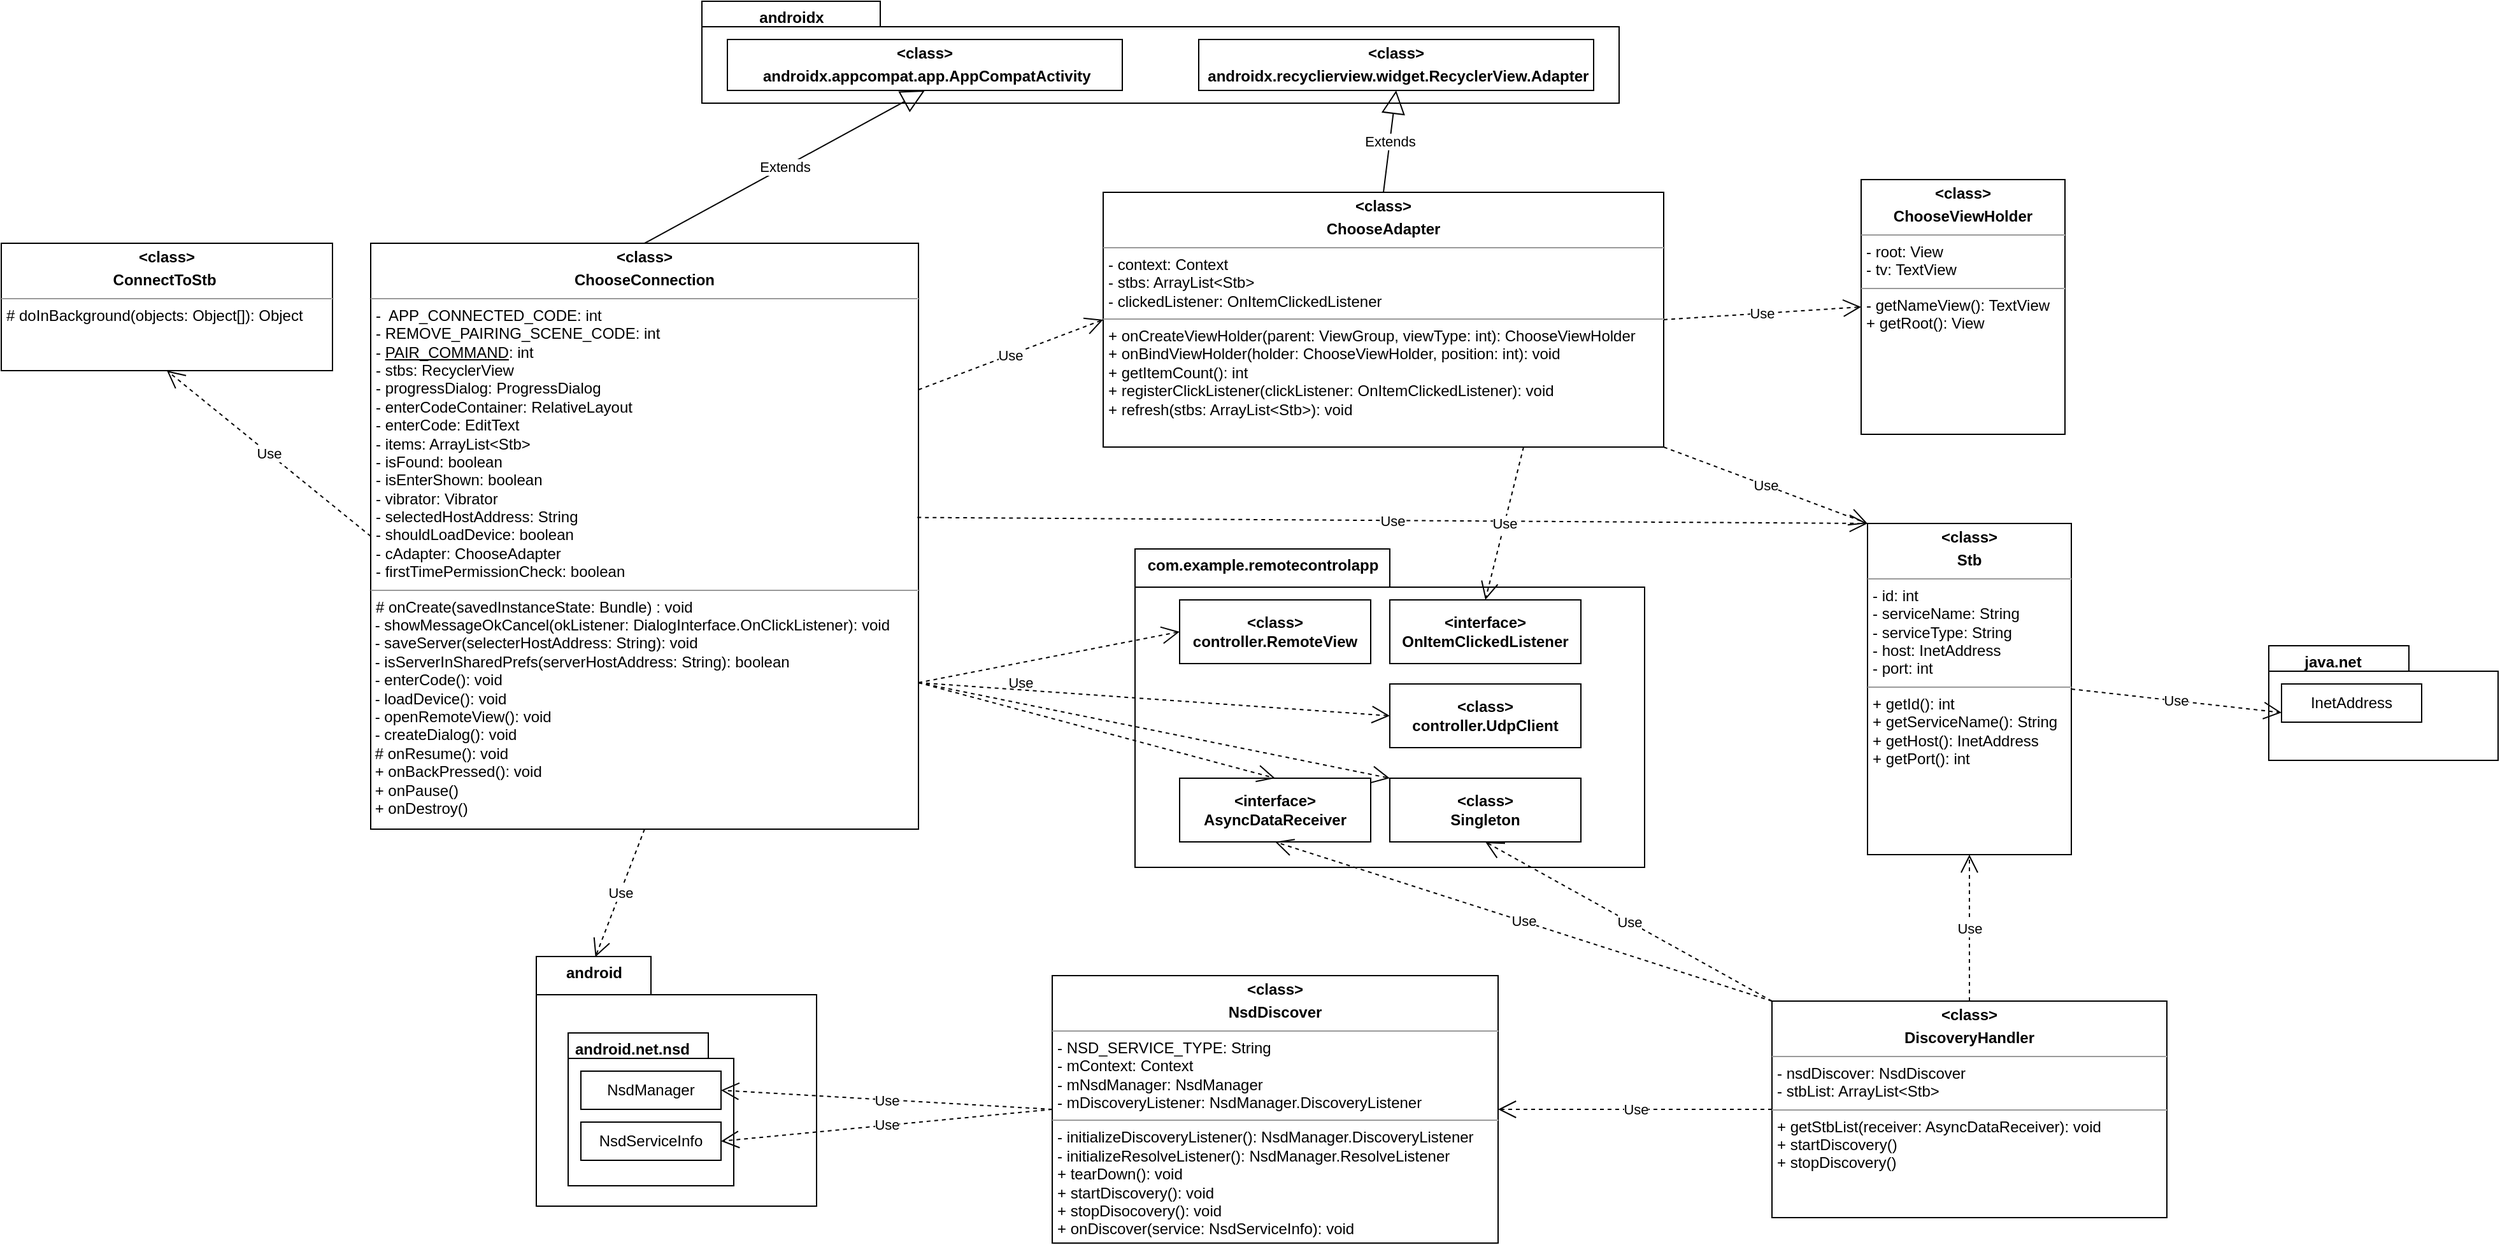 <mxfile version="21.3.5" type="device">
  <diagram name="Page-1" id="vjiPZoaDAhRvJK3hs4QS">
    <mxGraphModel dx="1955" dy="578" grid="1" gridSize="10" guides="1" tooltips="1" connect="1" arrows="1" fold="1" page="1" pageScale="1" pageWidth="850" pageHeight="1100" math="0" shadow="0">
      <root>
        <mxCell id="0" />
        <mxCell id="1" parent="0" />
        <mxCell id="RmF1gku8fQ2_ZBArnDE5-35" value="" style="shape=folder;fontStyle=1;spacingTop=10;tabWidth=90;tabHeight=30;tabPosition=left;html=1;whiteSpace=wrap;" vertex="1" parent="1">
          <mxGeometry x="-350" y="750" width="220" height="196" as="geometry" />
        </mxCell>
        <mxCell id="RmF1gku8fQ2_ZBArnDE5-32" value="" style="shape=folder;fontStyle=1;spacingTop=10;tabWidth=140;tabHeight=20;tabPosition=left;html=1;whiteSpace=wrap;" vertex="1" parent="1">
          <mxGeometry x="-220" width="720" height="80" as="geometry" />
        </mxCell>
        <mxCell id="6uhysWcisIVeWNrSJ3Zi-1" value="&lt;p style=&quot;margin:0px;margin-top:4px;text-align:center;&quot;&gt;&lt;b&gt;&amp;lt;class&amp;gt;&lt;/b&gt;&lt;/p&gt;&lt;p style=&quot;margin:0px;margin-top:4px;text-align:center;&quot;&gt;&lt;b&gt;ChooseAdapter&lt;/b&gt;&lt;/p&gt;&lt;hr size=&quot;1&quot;&gt;&lt;p style=&quot;margin:0px;margin-left:4px;&quot;&gt;- context: Context&lt;/p&gt;&lt;p style=&quot;margin:0px;margin-left:4px;&quot;&gt;- stbs: ArrayList&amp;lt;Stb&amp;gt;&lt;/p&gt;&lt;p style=&quot;margin:0px;margin-left:4px;&quot;&gt;- clickedListener: OnItemClickedListener&lt;/p&gt;&lt;hr size=&quot;1&quot;&gt;&lt;p style=&quot;margin:0px;margin-left:4px;&quot;&gt;+ onCreateViewHolder(parent: ViewGroup, viewType: int): ChooseViewHolder&lt;/p&gt;&lt;p style=&quot;margin:0px;margin-left:4px;&quot;&gt;+ onBindViewHolder(holder: ChooseViewHolder, position: int): void&lt;/p&gt;&lt;p style=&quot;margin:0px;margin-left:4px;&quot;&gt;+ getItemCount(): int&lt;/p&gt;&lt;p style=&quot;margin:0px;margin-left:4px;&quot;&gt;+ registerClickListener(clickListener: OnItemClickedListener): void&lt;/p&gt;&lt;p style=&quot;margin:0px;margin-left:4px;&quot;&gt;+ refresh(stbs: ArrayList&amp;lt;Stb&amp;gt;): void&lt;/p&gt;&lt;p style=&quot;margin:0px;margin-left:4px;&quot;&gt;&lt;br&gt;&lt;/p&gt;" style="verticalAlign=top;align=left;overflow=fill;fontSize=12;fontFamily=Helvetica;html=1;whiteSpace=wrap;" parent="1" vertex="1">
          <mxGeometry x="95" y="150" width="440" height="200" as="geometry" />
        </mxCell>
        <mxCell id="6uhysWcisIVeWNrSJ3Zi-2" value="&lt;p style=&quot;margin:0px;margin-top:4px;text-align:center;&quot;&gt;&lt;b&gt;&amp;lt;class&amp;gt;&lt;/b&gt;&lt;/p&gt;&lt;p style=&quot;margin:0px;margin-top:4px;text-align:center;&quot;&gt;&lt;b&gt;ChooseViewHolder&lt;/b&gt;&lt;/p&gt;&lt;hr size=&quot;1&quot;&gt;&lt;p style=&quot;margin:0px;margin-left:4px;&quot;&gt;- root: View&lt;/p&gt;&lt;p style=&quot;margin:0px;margin-left:4px;&quot;&gt;- tv: TextView&lt;/p&gt;&lt;hr size=&quot;1&quot;&gt;&lt;p style=&quot;margin:0px;margin-left:4px;&quot;&gt;- getNameView(): TextView&lt;/p&gt;&lt;p style=&quot;margin:0px;margin-left:4px;&quot;&gt;+ getRoot(): View&lt;/p&gt;" style="verticalAlign=top;align=left;overflow=fill;fontSize=12;fontFamily=Helvetica;html=1;whiteSpace=wrap;" parent="1" vertex="1">
          <mxGeometry x="690" y="140" width="160" height="200" as="geometry" />
        </mxCell>
        <mxCell id="6uhysWcisIVeWNrSJ3Zi-4" value="&lt;p style=&quot;margin:0px;margin-top:4px;text-align:center;&quot;&gt;&lt;b&gt;&amp;lt;class&amp;gt;&lt;/b&gt;&lt;/p&gt;&lt;p style=&quot;margin:0px;margin-top:4px;text-align:center;&quot;&gt;&lt;b&gt;DiscoveryHandler&lt;/b&gt;&lt;/p&gt;&lt;hr size=&quot;1&quot;&gt;&lt;p style=&quot;margin:0px;margin-left:4px;&quot;&gt;- nsdDiscover: NsdDiscover&lt;/p&gt;&lt;p style=&quot;margin:0px;margin-left:4px;&quot;&gt;- stbList: ArrayList&amp;lt;Stb&amp;gt;&lt;/p&gt;&lt;hr size=&quot;1&quot;&gt;&lt;p style=&quot;margin:0px;margin-left:4px;&quot;&gt;+ getStbList(receiver: AsyncDataReceiver): void&lt;/p&gt;&lt;p style=&quot;margin:0px;margin-left:4px;&quot;&gt;+ startDiscovery()&lt;/p&gt;&lt;p style=&quot;margin:0px;margin-left:4px;&quot;&gt;+ stopDiscovery()&lt;/p&gt;" style="verticalAlign=top;align=left;overflow=fill;fontSize=12;fontFamily=Helvetica;html=1;whiteSpace=wrap;" parent="1" vertex="1">
          <mxGeometry x="620" y="785" width="310" height="170" as="geometry" />
        </mxCell>
        <mxCell id="6uhysWcisIVeWNrSJ3Zi-5" value="&lt;p style=&quot;margin:0px;margin-top:4px;text-align:center;&quot;&gt;&lt;b&gt;&amp;lt;class&amp;gt;&lt;/b&gt;&lt;/p&gt;&lt;p style=&quot;margin:0px;margin-top:4px;text-align:center;&quot;&gt;&lt;b&gt;NsdDiscover&lt;/b&gt;&lt;/p&gt;&lt;hr size=&quot;1&quot;&gt;&lt;p style=&quot;margin:0px;margin-left:4px;&quot;&gt;- NSD_SERVICE_TYPE: String&lt;/p&gt;&lt;p style=&quot;margin:0px;margin-left:4px;&quot;&gt;- mContext: Context&lt;/p&gt;&lt;p style=&quot;margin:0px;margin-left:4px;&quot;&gt;- mNsdManager: NsdManager&lt;/p&gt;&lt;p style=&quot;margin:0px;margin-left:4px;&quot;&gt;- mDiscoveryListener: NsdManager.DiscoveryListener&lt;/p&gt;&lt;hr size=&quot;1&quot;&gt;&lt;p style=&quot;margin:0px;margin-left:4px;&quot;&gt;- initializeDiscoveryListener(): NsdManager.DiscoveryListener&lt;/p&gt;&lt;p style=&quot;margin:0px;margin-left:4px;&quot;&gt;- initializeResolveListener(): NsdManager.ResolveListener&lt;/p&gt;&lt;p style=&quot;margin:0px;margin-left:4px;&quot;&gt;+ tearDown(): void&lt;/p&gt;&lt;p style=&quot;margin:0px;margin-left:4px;&quot;&gt;+ startDiscovery(): void&lt;/p&gt;&lt;p style=&quot;margin:0px;margin-left:4px;&quot;&gt;+ stopDisocovery(): void&lt;/p&gt;&lt;p style=&quot;margin:0px;margin-left:4px;&quot;&gt;+ onDiscover(service: NsdServiceInfo): void&lt;/p&gt;" style="verticalAlign=top;align=left;overflow=fill;fontSize=12;fontFamily=Helvetica;html=1;whiteSpace=wrap;" parent="1" vertex="1">
          <mxGeometry x="55" y="765" width="350" height="210" as="geometry" />
        </mxCell>
        <mxCell id="6uhysWcisIVeWNrSJ3Zi-7" value="&lt;p style=&quot;margin:0px;margin-top:4px;text-align:center;&quot;&gt;&lt;b&gt;&amp;lt;class&amp;gt;&lt;/b&gt;&lt;/p&gt;&lt;p style=&quot;margin:0px;margin-top:4px;text-align:center;&quot;&gt;&lt;b&gt;Stb&lt;/b&gt;&lt;/p&gt;&lt;hr size=&quot;1&quot;&gt;&lt;p style=&quot;margin:0px;margin-left:4px;&quot;&gt;- id: int&lt;/p&gt;&lt;p style=&quot;margin:0px;margin-left:4px;&quot;&gt;- serviceName: String&lt;/p&gt;&lt;p style=&quot;margin:0px;margin-left:4px;&quot;&gt;- serviceType: String&lt;/p&gt;&lt;p style=&quot;margin:0px;margin-left:4px;&quot;&gt;- host: InetAddress&lt;/p&gt;&lt;p style=&quot;margin:0px;margin-left:4px;&quot;&gt;- port: int&lt;/p&gt;&lt;hr size=&quot;1&quot;&gt;&lt;p style=&quot;margin:0px;margin-left:4px;&quot;&gt;+ getId(): int&lt;/p&gt;&lt;p style=&quot;margin:0px;margin-left:4px;&quot;&gt;+ getServiceName(): String&lt;/p&gt;&lt;p style=&quot;margin:0px;margin-left:4px;&quot;&gt;+ getHost(): InetAddress&lt;/p&gt;&lt;p style=&quot;margin:0px;margin-left:4px;&quot;&gt;+ getPort(): int&lt;/p&gt;" style="verticalAlign=top;align=left;overflow=fill;fontSize=12;fontFamily=Helvetica;html=1;whiteSpace=wrap;" parent="1" vertex="1">
          <mxGeometry x="695" y="410" width="160" height="260" as="geometry" />
        </mxCell>
        <mxCell id="RmF1gku8fQ2_ZBArnDE5-1" value="&lt;p style=&quot;margin:0px;margin-top:4px;text-align:center;&quot;&gt;&lt;b&gt;&amp;lt;class&amp;gt;&lt;/b&gt;&lt;/p&gt;&lt;p style=&quot;margin:0px;margin-top:4px;text-align:center;&quot;&gt;&lt;b&gt;ChooseConnection&lt;/b&gt;&lt;/p&gt;&lt;hr size=&quot;1&quot;&gt;&lt;p style=&quot;margin:0px;margin-left:4px;&quot;&gt;&lt;span style=&quot;background-color: initial;&quot;&gt;-&amp;nbsp; APP_CONNECTED_CODE: int&lt;/span&gt;&lt;br&gt;&lt;/p&gt;&lt;p style=&quot;margin:0px;margin-left:4px;&quot;&gt;- REMOVE_PAIRING_SCENE_CODE: int&lt;/p&gt;&lt;p style=&quot;margin:0px;margin-left:4px;&quot;&gt;- &lt;u&gt;PAIR_COMMAND&lt;/u&gt;: int&lt;/p&gt;&lt;p style=&quot;margin:0px;margin-left:4px;&quot;&gt;- stbs: RecyclerView&lt;/p&gt;&lt;p style=&quot;margin:0px;margin-left:4px;&quot;&gt;- progressDialog: ProgressDialog&lt;/p&gt;&lt;p style=&quot;margin:0px;margin-left:4px;&quot;&gt;- enterCodeContainer: RelativeLayout&lt;/p&gt;&lt;p style=&quot;margin:0px;margin-left:4px;&quot;&gt;- enterCode: EditText&lt;/p&gt;&lt;p style=&quot;margin:0px;margin-left:4px;&quot;&gt;&lt;span style=&quot;background-color: initial;&quot;&gt;- items: ArrayList&amp;lt;Stb&amp;gt;&lt;/span&gt;&lt;/p&gt;&lt;p style=&quot;margin:0px;margin-left:4px;&quot;&gt;&lt;span style=&quot;background-color: initial;&quot;&gt;- isFound: boolean&lt;/span&gt;&lt;/p&gt;&lt;p style=&quot;margin:0px;margin-left:4px;&quot;&gt;- isEnterShown: boolean&lt;/p&gt;&lt;p style=&quot;margin:0px;margin-left:4px;&quot;&gt;- vibrator: Vibrator&lt;/p&gt;&lt;p style=&quot;margin:0px;margin-left:4px;&quot;&gt;- selectedHostAddress: String&lt;/p&gt;&lt;p style=&quot;margin:0px;margin-left:4px;&quot;&gt;- shouldLoadDevice: boolean&lt;/p&gt;&lt;p style=&quot;margin:0px;margin-left:4px;&quot;&gt;- cAdapter: ChooseAdapter&lt;/p&gt;&lt;p style=&quot;margin:0px;margin-left:4px;&quot;&gt;- firstTimePermissionCheck: boolean&lt;br&gt;&lt;/p&gt;&lt;hr size=&quot;1&quot;&gt;&lt;p style=&quot;margin:0px;margin-left:4px;&quot;&gt;&lt;span style=&quot;background-color: initial;&quot;&gt;# onCreate(savedInstanceState: Bundle) : void&lt;/span&gt;&lt;br&gt;&lt;/p&gt;&amp;nbsp;- showMessageOkCancel(okListener: DialogInterface.OnClickListener): void&lt;br&gt;&lt;span style=&quot;background-color: initial;&quot;&gt;&amp;nbsp;- saveServer(selecterHostAddress: String): void&lt;br&gt;&amp;nbsp;- isServerInSharedPrefs(serverHostAddress: String): boolean&lt;br&gt;&lt;/span&gt;&lt;span style=&quot;background-color: initial;&quot;&gt;&amp;nbsp;- enterCode(): void&lt;br&gt;&amp;nbsp;- loadDevice(): void&lt;br&gt;&amp;nbsp;- openRemoteView(): void&lt;br&gt;&amp;nbsp;- createDialog(): void&lt;br&gt;&amp;nbsp;# onResume(): void&lt;br&gt;&amp;nbsp;+ onBackPressed(): void&lt;br&gt;&amp;nbsp;+ onPause()&lt;br&gt;&amp;nbsp;+ onDestroy()&lt;br&gt;&lt;/span&gt;" style="verticalAlign=top;align=left;overflow=fill;fontSize=12;fontFamily=Helvetica;html=1;whiteSpace=wrap;" vertex="1" parent="1">
          <mxGeometry x="-480" y="190" width="430" height="460" as="geometry" />
        </mxCell>
        <mxCell id="RmF1gku8fQ2_ZBArnDE5-2" value="&lt;p style=&quot;margin:0px;margin-top:4px;text-align:center;&quot;&gt;&lt;b&gt;&amp;lt;class&amp;gt;&lt;/b&gt;&lt;/p&gt;&lt;p style=&quot;margin:0px;margin-top:4px;text-align:center;&quot;&gt;&lt;b&gt;ConnectToStb&amp;nbsp;&lt;/b&gt;&lt;br&gt;&lt;/p&gt;&lt;hr size=&quot;1&quot;&gt;&lt;p style=&quot;margin:0px;margin-left:4px;&quot;&gt;# doInBackground(objects: Object[]): Object&lt;/p&gt;&lt;p style=&quot;margin:0px;margin-left:4px;&quot;&gt;&lt;br&gt;&lt;/p&gt;" style="verticalAlign=top;align=left;overflow=fill;fontSize=12;fontFamily=Helvetica;html=1;whiteSpace=wrap;" vertex="1" parent="1">
          <mxGeometry x="-770" y="190" width="260" height="100" as="geometry" />
        </mxCell>
        <mxCell id="RmF1gku8fQ2_ZBArnDE5-13" value="&lt;p style=&quot;margin:0px;margin-top:4px;text-align:center;&quot;&gt;&lt;b&gt;&amp;lt;class&amp;gt;&lt;/b&gt;&lt;/p&gt;&lt;p style=&quot;margin:0px;margin-top:4px;text-align:center;&quot;&gt;&lt;b&gt;&amp;nbsp;androidx.appcompat.app.AppCompatActivity&lt;/b&gt;&lt;br&gt;&lt;/p&gt;&lt;p style=&quot;margin:0px;margin-left:4px;&quot;&gt;&lt;br&gt;&lt;/p&gt;" style="verticalAlign=top;align=left;overflow=fill;fontSize=12;fontFamily=Helvetica;html=1;whiteSpace=wrap;" vertex="1" parent="1">
          <mxGeometry x="-200" y="30" width="310" height="40" as="geometry" />
        </mxCell>
        <mxCell id="RmF1gku8fQ2_ZBArnDE5-15" value="Extends" style="endArrow=block;endSize=16;endFill=0;html=1;rounded=0;exitX=0.5;exitY=0;exitDx=0;exitDy=0;entryX=0.5;entryY=1;entryDx=0;entryDy=0;" edge="1" parent="1" source="RmF1gku8fQ2_ZBArnDE5-1" target="RmF1gku8fQ2_ZBArnDE5-13">
          <mxGeometry width="160" relative="1" as="geometry">
            <mxPoint x="-200" y="110" as="sourcePoint" />
            <mxPoint x="-40" y="110" as="targetPoint" />
            <Array as="points" />
          </mxGeometry>
        </mxCell>
        <mxCell id="RmF1gku8fQ2_ZBArnDE5-16" value="" style="shape=folder;fontStyle=1;spacingTop=10;tabWidth=110;tabHeight=20;tabPosition=left;html=1;whiteSpace=wrap;" vertex="1" parent="1">
          <mxGeometry x="-325" y="810" width="130" height="120" as="geometry" />
        </mxCell>
        <mxCell id="RmF1gku8fQ2_ZBArnDE5-20" value="android.net.nsd" style="text;align=center;fontStyle=1;verticalAlign=middle;spacingLeft=3;spacingRight=3;strokeColor=none;rotatable=0;points=[[0,0.5],[1,0.5]];portConstraint=eastwest;html=1;" vertex="1" parent="1">
          <mxGeometry x="-315" y="810" width="80" height="26" as="geometry" />
        </mxCell>
        <mxCell id="RmF1gku8fQ2_ZBArnDE5-22" value="NsdManager" style="html=1;whiteSpace=wrap;" vertex="1" parent="1">
          <mxGeometry x="-315" y="840" width="110" height="30" as="geometry" />
        </mxCell>
        <mxCell id="RmF1gku8fQ2_ZBArnDE5-23" value="NsdServiceInfo" style="html=1;whiteSpace=wrap;" vertex="1" parent="1">
          <mxGeometry x="-315" y="880" width="110" height="30" as="geometry" />
        </mxCell>
        <mxCell id="RmF1gku8fQ2_ZBArnDE5-25" value="Use" style="endArrow=open;endSize=12;dashed=1;html=1;rounded=0;entryX=0.5;entryY=1;entryDx=0;entryDy=0;exitX=0;exitY=0.5;exitDx=0;exitDy=0;" edge="1" parent="1" source="RmF1gku8fQ2_ZBArnDE5-1" target="RmF1gku8fQ2_ZBArnDE5-2">
          <mxGeometry width="160" relative="1" as="geometry">
            <mxPoint x="-310" y="420" as="sourcePoint" />
            <mxPoint x="-150" y="420" as="targetPoint" />
          </mxGeometry>
        </mxCell>
        <mxCell id="RmF1gku8fQ2_ZBArnDE5-26" value="" style="shape=folder;fontStyle=1;spacingTop=10;tabWidth=110;tabHeight=20;tabPosition=left;html=1;whiteSpace=wrap;" vertex="1" parent="1">
          <mxGeometry x="1010" y="506" width="180" height="90" as="geometry" />
        </mxCell>
        <mxCell id="RmF1gku8fQ2_ZBArnDE5-27" value="java.net" style="text;align=center;fontStyle=1;verticalAlign=middle;spacingLeft=3;spacingRight=3;strokeColor=none;rotatable=0;points=[[0,0.5],[1,0.5]];portConstraint=eastwest;html=1;" vertex="1" parent="1">
          <mxGeometry x="1020" y="506" width="80" height="26" as="geometry" />
        </mxCell>
        <mxCell id="RmF1gku8fQ2_ZBArnDE5-28" value="InetAddress" style="html=1;whiteSpace=wrap;" vertex="1" parent="1">
          <mxGeometry x="1020" y="536" width="110" height="30" as="geometry" />
        </mxCell>
        <mxCell id="RmF1gku8fQ2_ZBArnDE5-30" value="&lt;p style=&quot;margin:0px;margin-top:4px;text-align:center;&quot;&gt;&lt;b&gt;&amp;lt;class&amp;gt;&lt;/b&gt;&lt;/p&gt;&lt;p style=&quot;margin:0px;margin-top:4px;text-align:center;&quot;&gt;&lt;b&gt;&amp;nbsp;androidx.recyclierview.widget.RecyclerView.Adapter&lt;/b&gt;&lt;br&gt;&lt;/p&gt;&lt;p style=&quot;margin:0px;margin-left:4px;&quot;&gt;&lt;br&gt;&lt;/p&gt;" style="verticalAlign=top;align=left;overflow=fill;fontSize=12;fontFamily=Helvetica;html=1;whiteSpace=wrap;" vertex="1" parent="1">
          <mxGeometry x="170" y="30" width="310" height="40" as="geometry" />
        </mxCell>
        <mxCell id="RmF1gku8fQ2_ZBArnDE5-33" value="androidx" style="text;align=center;fontStyle=1;verticalAlign=middle;spacingLeft=3;spacingRight=3;strokeColor=none;rotatable=0;points=[[0,0.5],[1,0.5]];portConstraint=eastwest;html=1;" vertex="1" parent="1">
          <mxGeometry x="-190" width="80" height="26" as="geometry" />
        </mxCell>
        <mxCell id="RmF1gku8fQ2_ZBArnDE5-34" value="Extends" style="endArrow=block;endSize=16;endFill=0;html=1;rounded=0;entryX=0.5;entryY=1;entryDx=0;entryDy=0;exitX=0.5;exitY=0;exitDx=0;exitDy=0;" edge="1" parent="1" source="6uhysWcisIVeWNrSJ3Zi-1" target="RmF1gku8fQ2_ZBArnDE5-30">
          <mxGeometry width="160" relative="1" as="geometry">
            <mxPoint x="-20" y="260" as="sourcePoint" />
            <mxPoint x="140" y="260" as="targetPoint" />
          </mxGeometry>
        </mxCell>
        <mxCell id="RmF1gku8fQ2_ZBArnDE5-36" value="android" style="text;align=center;fontStyle=1;verticalAlign=middle;spacingLeft=3;spacingRight=3;strokeColor=none;rotatable=0;points=[[0,0.5],[1,0.5]];portConstraint=eastwest;html=1;" vertex="1" parent="1">
          <mxGeometry x="-345" y="750" width="80" height="26" as="geometry" />
        </mxCell>
        <mxCell id="RmF1gku8fQ2_ZBArnDE5-37" value="Use" style="endArrow=open;endSize=12;dashed=1;html=1;rounded=0;entryX=1;entryY=0.5;entryDx=0;entryDy=0;exitX=0;exitY=0.5;exitDx=0;exitDy=0;" edge="1" parent="1" source="6uhysWcisIVeWNrSJ3Zi-5" target="RmF1gku8fQ2_ZBArnDE5-22">
          <mxGeometry width="160" relative="1" as="geometry">
            <mxPoint x="190" y="910" as="sourcePoint" />
            <mxPoint x="350" y="910" as="targetPoint" />
          </mxGeometry>
        </mxCell>
        <mxCell id="RmF1gku8fQ2_ZBArnDE5-38" value="Use" style="endArrow=open;endSize=12;dashed=1;html=1;rounded=0;entryX=1;entryY=0.5;entryDx=0;entryDy=0;exitX=0;exitY=0.5;exitDx=0;exitDy=0;" edge="1" parent="1" source="6uhysWcisIVeWNrSJ3Zi-5" target="RmF1gku8fQ2_ZBArnDE5-23">
          <mxGeometry width="160" relative="1" as="geometry">
            <mxPoint x="190" y="910" as="sourcePoint" />
            <mxPoint x="350" y="910" as="targetPoint" />
          </mxGeometry>
        </mxCell>
        <mxCell id="RmF1gku8fQ2_ZBArnDE5-39" value="Use" style="endArrow=open;endSize=12;dashed=1;html=1;rounded=0;entryX=1;entryY=0.5;entryDx=0;entryDy=0;exitX=0;exitY=0.5;exitDx=0;exitDy=0;" edge="1" parent="1" source="6uhysWcisIVeWNrSJ3Zi-4" target="6uhysWcisIVeWNrSJ3Zi-5">
          <mxGeometry width="160" relative="1" as="geometry">
            <mxPoint x="240" y="620" as="sourcePoint" />
            <mxPoint x="400" y="620" as="targetPoint" />
          </mxGeometry>
        </mxCell>
        <mxCell id="RmF1gku8fQ2_ZBArnDE5-40" value="Use" style="endArrow=open;endSize=12;dashed=1;html=1;rounded=0;exitX=0.5;exitY=0;exitDx=0;exitDy=0;entryX=0.5;entryY=1;entryDx=0;entryDy=0;" edge="1" parent="1" source="6uhysWcisIVeWNrSJ3Zi-4" target="6uhysWcisIVeWNrSJ3Zi-7">
          <mxGeometry width="160" relative="1" as="geometry">
            <mxPoint x="240" y="620" as="sourcePoint" />
            <mxPoint x="400" y="620" as="targetPoint" />
          </mxGeometry>
        </mxCell>
        <mxCell id="RmF1gku8fQ2_ZBArnDE5-41" value="Use" style="endArrow=open;endSize=12;dashed=1;html=1;rounded=0;exitX=1;exitY=0.5;exitDx=0;exitDy=0;entryX=0;entryY=0.75;entryDx=0;entryDy=0;" edge="1" parent="1" source="6uhysWcisIVeWNrSJ3Zi-7" target="RmF1gku8fQ2_ZBArnDE5-28">
          <mxGeometry width="160" relative="1" as="geometry">
            <mxPoint x="590" y="910" as="sourcePoint" />
            <mxPoint x="660" y="1025" as="targetPoint" />
          </mxGeometry>
        </mxCell>
        <mxCell id="RmF1gku8fQ2_ZBArnDE5-42" value="Use" style="endArrow=open;endSize=12;dashed=1;html=1;rounded=0;entryX=0;entryY=0.5;entryDx=0;entryDy=0;exitX=1;exitY=0.5;exitDx=0;exitDy=0;" edge="1" parent="1" source="6uhysWcisIVeWNrSJ3Zi-1" target="6uhysWcisIVeWNrSJ3Zi-2">
          <mxGeometry width="160" relative="1" as="geometry">
            <mxPoint x="320" y="360" as="sourcePoint" />
            <mxPoint x="480" y="360" as="targetPoint" />
          </mxGeometry>
        </mxCell>
        <mxCell id="RmF1gku8fQ2_ZBArnDE5-43" value="Use" style="endArrow=open;endSize=12;dashed=1;html=1;rounded=0;exitX=1;exitY=1;exitDx=0;exitDy=0;entryX=0;entryY=0;entryDx=0;entryDy=0;" edge="1" parent="1" source="6uhysWcisIVeWNrSJ3Zi-1" target="6uhysWcisIVeWNrSJ3Zi-7">
          <mxGeometry width="160" relative="1" as="geometry">
            <mxPoint x="560" y="460" as="sourcePoint" />
            <mxPoint x="720" y="460" as="targetPoint" />
          </mxGeometry>
        </mxCell>
        <mxCell id="RmF1gku8fQ2_ZBArnDE5-44" value="Use" style="endArrow=open;endSize=12;dashed=1;html=1;rounded=0;entryX=0;entryY=0.5;entryDx=0;entryDy=0;exitX=1;exitY=0.25;exitDx=0;exitDy=0;" edge="1" parent="1" source="RmF1gku8fQ2_ZBArnDE5-1" target="6uhysWcisIVeWNrSJ3Zi-1">
          <mxGeometry width="160" relative="1" as="geometry">
            <mxPoint x="-190" y="400" as="sourcePoint" />
            <mxPoint x="-30" y="400" as="targetPoint" />
          </mxGeometry>
        </mxCell>
        <mxCell id="RmF1gku8fQ2_ZBArnDE5-45" value="Use" style="endArrow=open;endSize=12;dashed=1;html=1;rounded=0;exitX=0.998;exitY=0.468;exitDx=0;exitDy=0;entryX=0;entryY=0;entryDx=0;entryDy=0;exitPerimeter=0;" edge="1" parent="1" source="RmF1gku8fQ2_ZBArnDE5-1" target="6uhysWcisIVeWNrSJ3Zi-7">
          <mxGeometry width="160" relative="1" as="geometry">
            <mxPoint x="30" y="460" as="sourcePoint" />
            <mxPoint x="190" y="460" as="targetPoint" />
          </mxGeometry>
        </mxCell>
        <mxCell id="RmF1gku8fQ2_ZBArnDE5-46" value="Use" style="endArrow=open;endSize=12;dashed=1;html=1;rounded=0;exitX=0.5;exitY=1;exitDx=0;exitDy=0;entryX=0.517;entryY=0.016;entryDx=0;entryDy=0;entryPerimeter=0;" edge="1" parent="1" source="RmF1gku8fQ2_ZBArnDE5-1" target="RmF1gku8fQ2_ZBArnDE5-36">
          <mxGeometry width="160" relative="1" as="geometry">
            <mxPoint x="-20" y="670" as="sourcePoint" />
            <mxPoint x="140" y="670" as="targetPoint" />
          </mxGeometry>
        </mxCell>
        <mxCell id="RmF1gku8fQ2_ZBArnDE5-47" value="" style="shape=folder;fontStyle=1;spacingTop=10;tabWidth=200;tabHeight=30;tabPosition=left;html=1;whiteSpace=wrap;" vertex="1" parent="1">
          <mxGeometry x="120" y="430" width="400" height="250" as="geometry" />
        </mxCell>
        <mxCell id="RmF1gku8fQ2_ZBArnDE5-48" value="com.example.remotecontrolapp" style="text;align=center;fontStyle=1;verticalAlign=middle;spacingLeft=3;spacingRight=3;strokeColor=none;rotatable=0;points=[[0,0.5],[1,0.5]];portConstraint=eastwest;html=1;" vertex="1" parent="1">
          <mxGeometry x="180" y="430" width="80" height="26" as="geometry" />
        </mxCell>
        <mxCell id="RmF1gku8fQ2_ZBArnDE5-49" value="&lt;b&gt;&amp;lt;interface&amp;gt;&lt;br&gt;OnItemClickedListener&lt;/b&gt;" style="html=1;whiteSpace=wrap;" vertex="1" parent="1">
          <mxGeometry x="320" y="470" width="150" height="50" as="geometry" />
        </mxCell>
        <mxCell id="RmF1gku8fQ2_ZBArnDE5-50" value="&lt;b&gt;&amp;lt;interface&amp;gt;&lt;br&gt;AsyncDataReceiver&lt;/b&gt;" style="html=1;whiteSpace=wrap;" vertex="1" parent="1">
          <mxGeometry x="155" y="610" width="150" height="50" as="geometry" />
        </mxCell>
        <mxCell id="RmF1gku8fQ2_ZBArnDE5-51" value="&lt;b&gt;&amp;lt;class&amp;gt;&lt;br&gt;Singleton&lt;/b&gt;" style="html=1;whiteSpace=wrap;" vertex="1" parent="1">
          <mxGeometry x="320" y="610" width="150" height="50" as="geometry" />
        </mxCell>
        <mxCell id="RmF1gku8fQ2_ZBArnDE5-52" value="Use" style="endArrow=open;endSize=12;dashed=1;html=1;rounded=0;exitX=0.75;exitY=1;exitDx=0;exitDy=0;entryX=0.5;entryY=0;entryDx=0;entryDy=0;" edge="1" parent="1" source="6uhysWcisIVeWNrSJ3Zi-1" target="RmF1gku8fQ2_ZBArnDE5-49">
          <mxGeometry width="160" relative="1" as="geometry">
            <mxPoint x="450" y="460" as="sourcePoint" />
            <mxPoint x="610" y="460" as="targetPoint" />
          </mxGeometry>
        </mxCell>
        <mxCell id="RmF1gku8fQ2_ZBArnDE5-53" value="Use" style="endArrow=open;endSize=12;dashed=1;html=1;rounded=0;exitX=0;exitY=0;exitDx=0;exitDy=0;entryX=0.5;entryY=1;entryDx=0;entryDy=0;" edge="1" parent="1" source="6uhysWcisIVeWNrSJ3Zi-4" target="RmF1gku8fQ2_ZBArnDE5-51">
          <mxGeometry width="160" relative="1" as="geometry">
            <mxPoint x="450" y="670" as="sourcePoint" />
            <mxPoint x="610" y="670" as="targetPoint" />
          </mxGeometry>
        </mxCell>
        <mxCell id="RmF1gku8fQ2_ZBArnDE5-54" value="Use" style="endArrow=open;endSize=12;dashed=1;html=1;rounded=0;exitX=0;exitY=0;exitDx=0;exitDy=0;entryX=0.5;entryY=1;entryDx=0;entryDy=0;" edge="1" parent="1" source="6uhysWcisIVeWNrSJ3Zi-4" target="RmF1gku8fQ2_ZBArnDE5-50">
          <mxGeometry width="160" relative="1" as="geometry">
            <mxPoint x="450" y="670" as="sourcePoint" />
            <mxPoint x="610" y="670" as="targetPoint" />
          </mxGeometry>
        </mxCell>
        <mxCell id="RmF1gku8fQ2_ZBArnDE5-55" value="Use" style="endArrow=open;endSize=12;dashed=1;html=1;rounded=0;exitX=1;exitY=0.75;exitDx=0;exitDy=0;entryX=0.5;entryY=0;entryDx=0;entryDy=0;" edge="1" parent="1" source="RmF1gku8fQ2_ZBArnDE5-1" target="RmF1gku8fQ2_ZBArnDE5-50">
          <mxGeometry x="-0.467" y="21" width="160" relative="1" as="geometry">
            <mxPoint x="190" y="620" as="sourcePoint" />
            <mxPoint x="350" y="620" as="targetPoint" />
            <mxPoint as="offset" />
          </mxGeometry>
        </mxCell>
        <mxCell id="RmF1gku8fQ2_ZBArnDE5-56" value="" style="endArrow=open;endSize=12;dashed=1;html=1;rounded=0;exitX=1;exitY=0.75;exitDx=0;exitDy=0;entryX=0;entryY=0;entryDx=0;entryDy=0;" edge="1" parent="1" source="RmF1gku8fQ2_ZBArnDE5-1" target="RmF1gku8fQ2_ZBArnDE5-51">
          <mxGeometry x="-0.377" y="10" width="160" relative="1" as="geometry">
            <mxPoint x="190" y="620" as="sourcePoint" />
            <mxPoint x="350" y="620" as="targetPoint" />
            <mxPoint as="offset" />
          </mxGeometry>
        </mxCell>
        <mxCell id="RmF1gku8fQ2_ZBArnDE5-57" value="&lt;b&gt;&amp;lt;class&amp;gt;&lt;br&gt;controller.RemoteView&lt;/b&gt;" style="html=1;whiteSpace=wrap;" vertex="1" parent="1">
          <mxGeometry x="155" y="470" width="150" height="50" as="geometry" />
        </mxCell>
        <mxCell id="RmF1gku8fQ2_ZBArnDE5-58" value="&lt;b&gt;&amp;lt;class&amp;gt;&lt;br&gt;controller.UdpClient&lt;/b&gt;" style="html=1;whiteSpace=wrap;" vertex="1" parent="1">
          <mxGeometry x="320" y="536" width="150" height="50" as="geometry" />
        </mxCell>
        <mxCell id="RmF1gku8fQ2_ZBArnDE5-59" value="" style="endArrow=open;endSize=12;dashed=1;html=1;rounded=0;exitX=1;exitY=0.75;exitDx=0;exitDy=0;entryX=0;entryY=0.5;entryDx=0;entryDy=0;" edge="1" parent="1" source="RmF1gku8fQ2_ZBArnDE5-1" target="RmF1gku8fQ2_ZBArnDE5-58">
          <mxGeometry x="-0.79" y="18" width="160" relative="1" as="geometry">
            <mxPoint x="-50" y="540" as="sourcePoint" />
            <mxPoint x="520" y="500" as="targetPoint" />
            <mxPoint as="offset" />
          </mxGeometry>
        </mxCell>
        <mxCell id="RmF1gku8fQ2_ZBArnDE5-60" value="" style="endArrow=open;endSize=12;dashed=1;html=1;rounded=0;exitX=1;exitY=0.75;exitDx=0;exitDy=0;entryX=0;entryY=0.5;entryDx=0;entryDy=0;" edge="1" parent="1" source="RmF1gku8fQ2_ZBArnDE5-1" target="RmF1gku8fQ2_ZBArnDE5-57">
          <mxGeometry x="-0.035" y="47" width="160" relative="1" as="geometry">
            <mxPoint x="360" y="500" as="sourcePoint" />
            <mxPoint x="520" y="500" as="targetPoint" />
            <mxPoint as="offset" />
          </mxGeometry>
        </mxCell>
      </root>
    </mxGraphModel>
  </diagram>
</mxfile>
